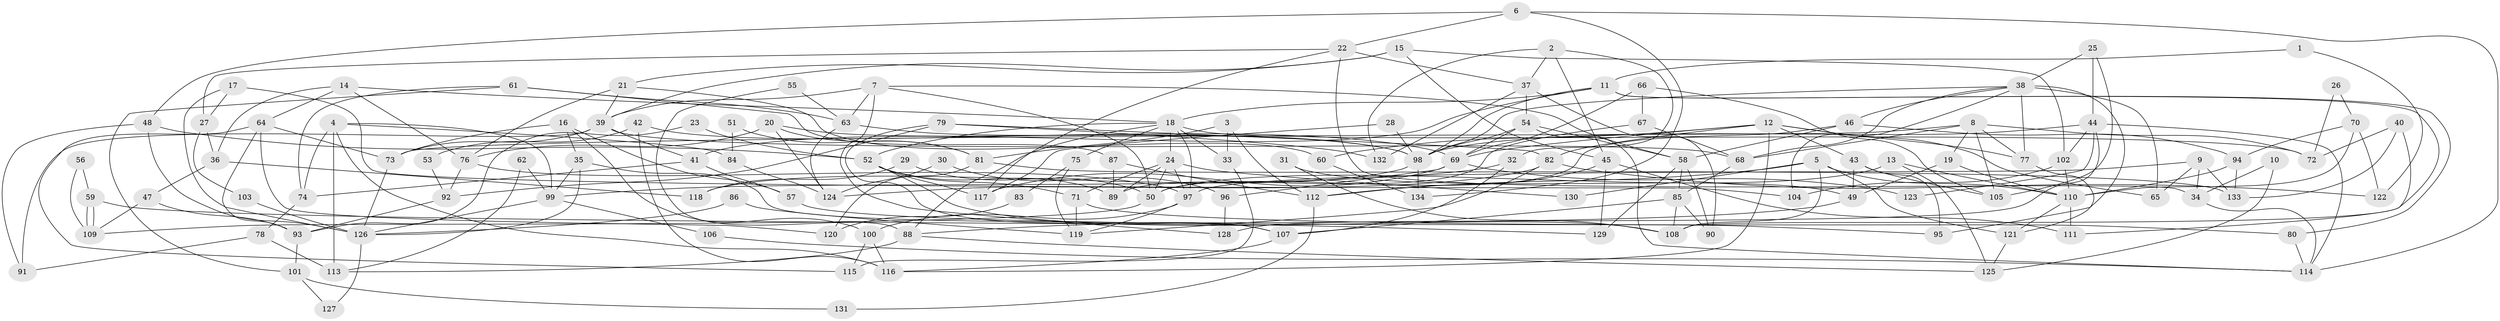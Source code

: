 // coarse degree distribution, {2: 0.17204301075268819, 3: 0.1827956989247312, 4: 0.17204301075268819, 8: 0.0967741935483871, 5: 0.16129032258064516, 9: 0.043010752688172046, 6: 0.10752688172043011, 7: 0.021505376344086023, 12: 0.010752688172043012, 10: 0.03225806451612903}
// Generated by graph-tools (version 1.1) at 2025/52/02/27/25 19:52:03]
// undirected, 134 vertices, 268 edges
graph export_dot {
graph [start="1"]
  node [color=gray90,style=filled];
  1;
  2;
  3;
  4;
  5;
  6;
  7;
  8;
  9;
  10;
  11;
  12;
  13;
  14;
  15;
  16;
  17;
  18;
  19;
  20;
  21;
  22;
  23;
  24;
  25;
  26;
  27;
  28;
  29;
  30;
  31;
  32;
  33;
  34;
  35;
  36;
  37;
  38;
  39;
  40;
  41;
  42;
  43;
  44;
  45;
  46;
  47;
  48;
  49;
  50;
  51;
  52;
  53;
  54;
  55;
  56;
  57;
  58;
  59;
  60;
  61;
  62;
  63;
  64;
  65;
  66;
  67;
  68;
  69;
  70;
  71;
  72;
  73;
  74;
  75;
  76;
  77;
  78;
  79;
  80;
  81;
  82;
  83;
  84;
  85;
  86;
  87;
  88;
  89;
  90;
  91;
  92;
  93;
  94;
  95;
  96;
  97;
  98;
  99;
  100;
  101;
  102;
  103;
  104;
  105;
  106;
  107;
  108;
  109;
  110;
  111;
  112;
  113;
  114;
  115;
  116;
  117;
  118;
  119;
  120;
  121;
  122;
  123;
  124;
  125;
  126;
  127;
  128;
  129;
  130;
  131;
  132;
  133;
  134;
  1 -- 122;
  1 -- 11;
  2 -- 37;
  2 -- 45;
  2 -- 32;
  2 -- 132;
  3 -- 112;
  3 -- 33;
  3 -- 81;
  4 -- 116;
  4 -- 99;
  4 -- 74;
  4 -- 84;
  4 -- 113;
  5 -- 108;
  5 -- 121;
  5 -- 110;
  5 -- 112;
  5 -- 130;
  6 -- 48;
  6 -- 22;
  6 -- 114;
  6 -- 134;
  7 -- 58;
  7 -- 39;
  7 -- 50;
  7 -- 63;
  7 -- 128;
  8 -- 72;
  8 -- 73;
  8 -- 19;
  8 -- 68;
  8 -- 77;
  8 -- 105;
  9 -- 97;
  9 -- 65;
  9 -- 34;
  9 -- 133;
  10 -- 34;
  10 -- 125;
  11 -- 18;
  11 -- 108;
  11 -- 41;
  11 -- 80;
  11 -- 98;
  12 -- 43;
  12 -- 77;
  12 -- 60;
  12 -- 65;
  12 -- 69;
  12 -- 82;
  12 -- 116;
  13 -- 110;
  13 -- 50;
  13 -- 125;
  14 -- 18;
  14 -- 76;
  14 -- 36;
  14 -- 64;
  15 -- 39;
  15 -- 21;
  15 -- 45;
  15 -- 102;
  16 -- 73;
  16 -- 100;
  16 -- 35;
  16 -- 57;
  17 -- 126;
  17 -- 104;
  17 -- 27;
  18 -- 88;
  18 -- 24;
  18 -- 33;
  18 -- 52;
  18 -- 72;
  18 -- 75;
  18 -- 97;
  19 -- 110;
  19 -- 49;
  20 -- 81;
  20 -- 98;
  20 -- 76;
  20 -- 124;
  21 -- 76;
  21 -- 60;
  21 -- 39;
  22 -- 117;
  22 -- 27;
  22 -- 34;
  22 -- 37;
  23 -- 93;
  23 -- 52;
  24 -- 71;
  24 -- 50;
  24 -- 89;
  24 -- 97;
  24 -- 130;
  25 -- 44;
  25 -- 105;
  25 -- 38;
  26 -- 70;
  26 -- 72;
  27 -- 36;
  27 -- 103;
  28 -- 117;
  28 -- 98;
  29 -- 118;
  29 -- 50;
  30 -- 96;
  30 -- 124;
  31 -- 49;
  31 -- 108;
  32 -- 107;
  32 -- 99;
  33 -- 115;
  34 -- 114;
  35 -- 126;
  35 -- 99;
  35 -- 107;
  36 -- 47;
  36 -- 118;
  37 -- 54;
  37 -- 90;
  37 -- 132;
  38 -- 98;
  38 -- 46;
  38 -- 65;
  38 -- 68;
  38 -- 77;
  38 -- 95;
  38 -- 104;
  39 -- 68;
  39 -- 41;
  39 -- 73;
  39 -- 91;
  40 -- 111;
  40 -- 133;
  40 -- 72;
  41 -- 57;
  41 -- 74;
  42 -- 69;
  42 -- 116;
  42 -- 53;
  43 -- 105;
  43 -- 95;
  43 -- 49;
  44 -- 98;
  44 -- 114;
  44 -- 102;
  44 -- 123;
  44 -- 128;
  45 -- 112;
  45 -- 111;
  45 -- 129;
  46 -- 58;
  46 -- 50;
  46 -- 94;
  47 -- 93;
  47 -- 109;
  48 -- 52;
  48 -- 91;
  48 -- 126;
  49 -- 88;
  50 -- 109;
  51 -- 84;
  51 -- 81;
  52 -- 71;
  52 -- 89;
  52 -- 108;
  52 -- 117;
  53 -- 92;
  54 -- 98;
  54 -- 114;
  54 -- 58;
  54 -- 69;
  55 -- 88;
  55 -- 63;
  56 -- 109;
  56 -- 59;
  57 -- 95;
  58 -- 90;
  58 -- 85;
  58 -- 129;
  59 -- 129;
  59 -- 109;
  59 -- 109;
  60 -- 134;
  61 -- 63;
  61 -- 74;
  61 -- 87;
  61 -- 101;
  62 -- 99;
  62 -- 113;
  63 -- 124;
  63 -- 98;
  64 -- 73;
  64 -- 93;
  64 -- 115;
  64 -- 120;
  66 -- 69;
  66 -- 67;
  66 -- 105;
  67 -- 68;
  67 -- 89;
  68 -- 85;
  69 -- 96;
  69 -- 117;
  69 -- 123;
  70 -- 94;
  70 -- 110;
  70 -- 122;
  71 -- 80;
  71 -- 119;
  73 -- 126;
  74 -- 78;
  75 -- 119;
  75 -- 83;
  76 -- 97;
  76 -- 92;
  77 -- 121;
  78 -- 113;
  78 -- 91;
  79 -- 132;
  79 -- 107;
  79 -- 82;
  79 -- 92;
  80 -- 114;
  81 -- 133;
  81 -- 120;
  82 -- 119;
  82 -- 122;
  82 -- 124;
  83 -- 120;
  84 -- 124;
  85 -- 90;
  85 -- 107;
  85 -- 108;
  86 -- 119;
  86 -- 126;
  87 -- 89;
  87 -- 112;
  88 -- 125;
  88 -- 113;
  92 -- 93;
  93 -- 101;
  94 -- 110;
  94 -- 133;
  96 -- 128;
  97 -- 100;
  97 -- 119;
  98 -- 118;
  98 -- 134;
  99 -- 106;
  99 -- 126;
  100 -- 116;
  100 -- 115;
  101 -- 127;
  101 -- 131;
  102 -- 104;
  102 -- 110;
  103 -- 126;
  106 -- 114;
  107 -- 116;
  110 -- 111;
  110 -- 121;
  112 -- 131;
  121 -- 125;
  126 -- 127;
}
